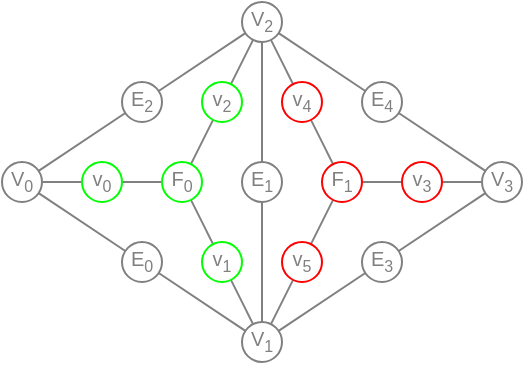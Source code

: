 <mxfile scale="2" border="0">
    <diagram id="HJPN8NNFklnFT6mf5z9x" name="Page-1">
        <mxGraphModel dx="-17" dy="233" grid="1" gridSize="10" guides="1" tooltips="1" connect="1" arrows="1" fold="1" page="0" pageScale="1" pageWidth="850" pageHeight="1100" background="none" math="0" shadow="0">
            <root>
                <mxCell id="0"/>
                <mxCell id="1" value="SharedGeometry" style="" parent="0" visible="0"/>
                <mxCell id="8" value="" style="triangle;whiteSpace=wrap;html=1;strokeColor=none;fillColor=#00FF00;fontColor=#808080;fillStyle=auto;rotation=-180;fontSize=10;" parent="1" vertex="1">
                    <mxGeometry x="320" y="300" width="80" height="120" as="geometry"/>
                </mxCell>
                <mxCell id="3" value="" style="triangle;whiteSpace=wrap;html=1;strokeColor=none;fillColor=#FF0000;fontColor=#808080;fillStyle=auto;fontSize=10;" parent="1" vertex="1">
                    <mxGeometry x="400" y="300" width="80" height="120" as="geometry"/>
                </mxCell>
                <mxCell id="2" value="" style="endArrow=none;html=1;startArrow=oval;startFill=1;endFill=0;rounded=0;strokeColor=#808080;targetPerimeterSpacing=0;sourcePerimeterSpacing=0;startSize=5;endSize=5;fontSize=10;fontColor=#808080;" parent="1" edge="1">
                    <mxGeometry width="50" height="50" relative="1" as="geometry">
                        <mxPoint x="320" y="360" as="sourcePoint"/>
                        <mxPoint x="400" y="300" as="targetPoint"/>
                    </mxGeometry>
                </mxCell>
                <mxCell id="4" value="" style="endArrow=none;html=1;startArrow=oval;startFill=1;endFill=0;rounded=0;strokeColor=#808080;targetPerimeterSpacing=0;sourcePerimeterSpacing=0;startSize=5;endSize=5;fontSize=10;fontColor=#808080;" parent="1" edge="1">
                    <mxGeometry width="50" height="50" relative="1" as="geometry">
                        <mxPoint x="400" y="300" as="sourcePoint"/>
                        <mxPoint x="480" y="360" as="targetPoint"/>
                    </mxGeometry>
                </mxCell>
                <mxCell id="5" value="" style="endArrow=none;html=1;startArrow=oval;startFill=1;endFill=0;rounded=0;strokeColor=#808080;targetPerimeterSpacing=0;sourcePerimeterSpacing=0;startSize=5;endSize=5;fontSize=10;fontColor=#808080;" parent="1" edge="1">
                    <mxGeometry width="50" height="50" relative="1" as="geometry">
                        <mxPoint x="480" y="360" as="sourcePoint"/>
                        <mxPoint x="400" y="420" as="targetPoint"/>
                    </mxGeometry>
                </mxCell>
                <mxCell id="6" value="" style="endArrow=none;html=1;startArrow=oval;startFill=1;endFill=0;rounded=0;strokeColor=#808080;targetPerimeterSpacing=0;sourcePerimeterSpacing=0;startSize=5;endSize=5;fontSize=10;fontColor=#808080;" parent="1" edge="1">
                    <mxGeometry width="50" height="50" relative="1" as="geometry">
                        <mxPoint x="400" y="420" as="sourcePoint"/>
                        <mxPoint x="320" y="360" as="targetPoint"/>
                    </mxGeometry>
                </mxCell>
                <mxCell id="7" value="" style="endArrow=none;html=1;startArrow=none;startFill=0;endFill=0;rounded=0;strokeColor=#808080;fontSize=10;fontColor=#808080;" parent="1" edge="1">
                    <mxGeometry width="50" height="50" relative="1" as="geometry">
                        <mxPoint x="400" y="420" as="sourcePoint"/>
                        <mxPoint x="400" y="300" as="targetPoint"/>
                    </mxGeometry>
                </mxCell>
                <mxCell id="10" value="V&lt;sub style=&quot;&quot;&gt;&lt;font style=&quot;font-size: 8px;&quot;&gt;1&lt;/font&gt;&lt;/sub&gt;" style="edgeLabel;html=1;align=center;verticalAlign=top;resizable=0;points=[];labelBackgroundColor=none;fontColor=#808080;fontSize=10;" parent="1" vertex="1" connectable="0">
                    <mxGeometry x="400.004" y="420.002" as="geometry"/>
                </mxCell>
                <mxCell id="11" value="V&lt;sub style=&quot;&quot;&gt;&lt;font style=&quot;font-size: 8px;&quot;&gt;0&lt;/font&gt;&lt;/sub&gt;" style="edgeLabel;html=1;align=right;verticalAlign=middle;resizable=0;points=[];labelBackgroundColor=none;fontColor=#808080;labelPosition=left;verticalLabelPosition=middle;fontSize=10;" parent="1" vertex="1" connectable="0">
                    <mxGeometry x="310.004" y="360.002" as="geometry"/>
                </mxCell>
                <mxCell id="12" value="V&lt;sub style=&quot;&quot;&gt;&lt;font style=&quot;font-size: 8px;&quot;&gt;2&lt;/font&gt;&lt;/sub&gt;" style="edgeLabel;html=1;align=center;verticalAlign=bottom;resizable=0;points=[];labelBackgroundColor=none;fontColor=#808080;fontSize=10;" parent="1" vertex="1" connectable="0">
                    <mxGeometry x="400.004" y="300.002" as="geometry"/>
                </mxCell>
                <mxCell id="13" value="V&lt;sub style=&quot;&quot;&gt;&lt;font style=&quot;font-size: 8px;&quot;&gt;3&lt;/font&gt;&lt;/sub&gt;" style="edgeLabel;html=1;align=left;verticalAlign=middle;resizable=0;points=[];labelBackgroundColor=none;fontColor=#808080;fontSize=10;" parent="1" vertex="1" connectable="0">
                    <mxGeometry x="490.004" y="360.002" as="geometry"/>
                </mxCell>
                <mxCell id="14" value="F&lt;sub style=&quot;&quot;&gt;&lt;font style=&quot;font-size: 8px;&quot;&gt;0&lt;/font&gt;&lt;/sub&gt;" style="edgeLabel;html=1;align=center;verticalAlign=middle;resizable=0;points=[];labelBackgroundColor=none;fontColor=#808080;fontSize=10;" parent="1" vertex="1" connectable="0">
                    <mxGeometry x="370.004" y="360.002" as="geometry">
                        <mxPoint y="1" as="offset"/>
                    </mxGeometry>
                </mxCell>
                <mxCell id="15" value="F&lt;sub style=&quot;&quot;&gt;&lt;font style=&quot;font-size: 8px;&quot;&gt;1&lt;/font&gt;&lt;/sub&gt;" style="edgeLabel;html=1;align=center;verticalAlign=middle;resizable=0;points=[];labelBackgroundColor=none;fontColor=#808080;fontSize=10;" parent="1" vertex="1" connectable="0">
                    <mxGeometry x="430.004" y="360.002" as="geometry">
                        <mxPoint y="1" as="offset"/>
                    </mxGeometry>
                </mxCell>
                <mxCell id="16" value="&lt;font style=&quot;font-size: 10px;&quot;&gt;E&lt;/font&gt;&lt;sub style=&quot;&quot;&gt;&lt;font style=&quot;font-size: 8px;&quot;&gt;1&lt;/font&gt;&lt;/sub&gt;" style="edgeLabel;html=1;align=left;verticalAlign=middle;resizable=0;points=[];labelBackgroundColor=none;fontColor=#808080;fontSize=10;" parent="1" vertex="1" connectable="0">
                    <mxGeometry x="400.004" y="360.002" as="geometry">
                        <mxPoint y="1" as="offset"/>
                    </mxGeometry>
                </mxCell>
                <mxCell id="17" value="&lt;font style=&quot;font-size: 10px;&quot;&gt;E&lt;/font&gt;&lt;sub style=&quot;&quot;&gt;&lt;font style=&quot;font-size: 8px;&quot;&gt;0&lt;/font&gt;&lt;/sub&gt;" style="edgeLabel;html=1;align=right;verticalAlign=top;resizable=0;points=[];labelBackgroundColor=none;fontColor=#808080;fontSize=10;" parent="1" vertex="1" connectable="0">
                    <mxGeometry x="360.004" y="390.002" as="geometry">
                        <mxPoint x="1" y="-8" as="offset"/>
                    </mxGeometry>
                </mxCell>
                <mxCell id="18" value="&lt;font style=&quot;font-size: 10px;&quot;&gt;E&lt;/font&gt;&lt;sub style=&quot;&quot;&gt;&lt;font style=&quot;font-size: 8px;&quot;&gt;2&lt;/font&gt;&lt;/sub&gt;" style="edgeLabel;html=1;align=center;verticalAlign=middle;resizable=0;points=[];labelBackgroundColor=none;fontColor=#808080;fontSize=10;labelPosition=center;verticalLabelPosition=middle;spacing=0;" parent="1" vertex="1" connectable="0">
                    <mxGeometry x="350.004" y="330.002" as="geometry">
                        <mxPoint x="2" y="-6" as="offset"/>
                    </mxGeometry>
                </mxCell>
                <mxCell id="19" value="&lt;font style=&quot;font-size: 10px;&quot;&gt;E&lt;/font&gt;&lt;sub style=&quot;&quot;&gt;&lt;font style=&quot;font-size: 8px;&quot;&gt;3&lt;/font&gt;&lt;/sub&gt;" style="edgeLabel;html=1;align=left;verticalAlign=top;resizable=0;points=[];labelBackgroundColor=none;fontColor=#808080;fontSize=10;" parent="1" vertex="1" connectable="0">
                    <mxGeometry x="440.004" y="390.002" as="geometry">
                        <mxPoint x="1" y="-8" as="offset"/>
                    </mxGeometry>
                </mxCell>
                <mxCell id="20" value="&lt;font style=&quot;font-size: 10px;&quot;&gt;E&lt;/font&gt;&lt;sub style=&quot;&quot;&gt;&lt;font style=&quot;font-size: 8px;&quot;&gt;4&lt;/font&gt;&lt;/sub&gt;" style="edgeLabel;html=1;align=center;verticalAlign=middle;resizable=0;points=[];labelBackgroundColor=none;fontColor=#808080;fontSize=10;labelPosition=left;verticalLabelPosition=middle;spacing=0;" parent="1" vertex="1" connectable="0">
                    <mxGeometry x="442.004" y="330.002" as="geometry">
                        <mxPoint x="2" y="-6" as="offset"/>
                    </mxGeometry>
                </mxCell>
                <mxCell id="210" value="SharedGraph" style="" parent="0"/>
                <mxCell id="475" style="edgeStyle=none;shape=connector;rounded=1;html=1;labelBackgroundColor=default;strokeColor=#808080;fontFamily=Helvetica;fontSize=11;fontColor=default;startArrow=none;startFill=0;endArrow=none;endFill=0;" parent="210" source="217" target="501" edge="1">
                    <mxGeometry relative="1" as="geometry">
                        <mxPoint x="610.0" y="400" as="targetPoint"/>
                    </mxGeometry>
                </mxCell>
                <mxCell id="476" style="edgeStyle=none;shape=connector;rounded=1;html=1;labelBackgroundColor=default;strokeColor=#808080;fontFamily=Helvetica;fontSize=11;fontColor=default;startArrow=none;startFill=0;endArrow=none;endFill=0;" parent="210" source="217" target="484" edge="1">
                    <mxGeometry relative="1" as="geometry">
                        <mxPoint x="672.929" y="367.071" as="targetPoint"/>
                    </mxGeometry>
                </mxCell>
                <mxCell id="477" style="edgeStyle=none;shape=connector;rounded=1;html=1;labelBackgroundColor=default;strokeColor=#808080;fontFamily=Helvetica;fontSize=11;fontColor=default;startArrow=none;startFill=0;endArrow=none;endFill=0;" parent="210" source="217" target="498" edge="1">
                    <mxGeometry relative="1" as="geometry">
                        <mxPoint x="672.929" y="432.929" as="targetPoint"/>
                    </mxGeometry>
                </mxCell>
                <mxCell id="217" value="F&lt;sub style=&quot;&quot;&gt;&lt;font style=&quot;font-size: 8px;&quot;&gt;0&lt;/font&gt;&lt;/sub&gt;" style="ellipse;whiteSpace=wrap;html=1;aspect=fixed;fontSize=10;fillColor=none;strokeColor=#00FF00;fontColor=#808080;" parent="210" vertex="1">
                    <mxGeometry x="670" y="390" width="20" height="20" as="geometry"/>
                </mxCell>
                <mxCell id="264" style="edgeStyle=none;shape=connector;rounded=0;html=1;labelBackgroundColor=default;strokeColor=#808080;fontFamily=Helvetica;fontSize=8;fontColor=#808080;endArrow=none;endFill=0;" parent="210" source="250" target="226" edge="1">
                    <mxGeometry relative="1" as="geometry">
                        <mxPoint x="632.929" y="367.071" as="sourcePoint"/>
                        <mxPoint x="607.071" y="392.929" as="targetPoint"/>
                    </mxGeometry>
                </mxCell>
                <mxCell id="269" style="edgeStyle=none;shape=connector;rounded=0;html=1;labelBackgroundColor=default;strokeColor=#808080;fontFamily=Helvetica;fontSize=8;fontColor=#808080;endArrow=none;endFill=0;" parent="210" source="250" target="228" edge="1">
                    <mxGeometry relative="1" as="geometry">
                        <mxPoint x="650" y="360" as="sourcePoint"/>
                        <mxPoint x="670.0" y="360" as="targetPoint"/>
                    </mxGeometry>
                </mxCell>
                <mxCell id="274" style="edgeStyle=none;shape=connector;rounded=0;html=1;labelBackgroundColor=default;strokeColor=#808080;fontFamily=Helvetica;fontSize=8;fontColor=#808080;endArrow=none;endFill=0;" parent="210" source="227" target="498" edge="1">
                    <mxGeometry relative="1" as="geometry">
                        <mxPoint x="687.071" y="447.071" as="targetPoint"/>
                    </mxGeometry>
                </mxCell>
                <mxCell id="281" style="edgeStyle=none;shape=connector;rounded=0;html=1;labelBackgroundColor=default;strokeColor=#808080;fontFamily=Helvetica;fontSize=8;fontColor=#808080;endArrow=none;endFill=0;" parent="210" source="227" target="280" edge="1">
                    <mxGeometry relative="1" as="geometry"/>
                </mxCell>
                <mxCell id="227" value="V&lt;sub style=&quot;&quot;&gt;&lt;font style=&quot;font-size: 8px;&quot;&gt;1&lt;/font&gt;&lt;/sub&gt;" style="ellipse;whiteSpace=wrap;html=1;aspect=fixed;fontSize=10;fillColor=none;strokeColor=#808080;fontColor=#808080;" parent="210" vertex="1">
                    <mxGeometry x="710" y="470" width="20" height="20" as="geometry"/>
                </mxCell>
                <mxCell id="293" style="edgeStyle=none;shape=connector;rounded=0;html=1;labelBackgroundColor=default;strokeColor=#808080;fontFamily=Helvetica;fontSize=8;fontColor=#808080;endArrow=none;endFill=0;" parent="210" source="228" target="484" edge="1">
                    <mxGeometry relative="1" as="geometry">
                        <mxPoint x="687.071" y="352.929" as="targetPoint"/>
                    </mxGeometry>
                </mxCell>
                <mxCell id="294" style="edgeStyle=none;shape=connector;rounded=0;html=1;labelBackgroundColor=default;strokeColor=#808080;fontFamily=Helvetica;fontSize=8;fontColor=#808080;endArrow=none;endFill=0;" parent="210" source="228" target="486" edge="1">
                    <mxGeometry relative="1" as="geometry">
                        <mxPoint x="752.929" y="352.929" as="targetPoint"/>
                    </mxGeometry>
                </mxCell>
                <mxCell id="228" value="V&lt;sub style=&quot;&quot;&gt;&lt;font style=&quot;font-size: 8px;&quot;&gt;2&lt;/font&gt;&lt;/sub&gt;" style="ellipse;whiteSpace=wrap;html=1;aspect=fixed;fontSize=10;fillColor=none;strokeColor=#808080;fontColor=#808080;" parent="210" vertex="1">
                    <mxGeometry x="710" y="310" width="20" height="20" as="geometry"/>
                </mxCell>
                <mxCell id="478" style="edgeStyle=none;shape=connector;rounded=1;html=1;labelBackgroundColor=default;strokeColor=#808080;fontFamily=Helvetica;fontSize=11;fontColor=default;startArrow=none;startFill=0;endArrow=none;endFill=0;" parent="210" source="231" target="486" edge="1">
                    <mxGeometry relative="1" as="geometry">
                        <mxPoint x="767.071" y="367.071" as="targetPoint"/>
                    </mxGeometry>
                </mxCell>
                <mxCell id="479" style="edgeStyle=none;shape=connector;rounded=1;html=1;labelBackgroundColor=default;strokeColor=#808080;fontFamily=Helvetica;fontSize=11;fontColor=default;startArrow=none;startFill=0;endArrow=none;endFill=0;" parent="210" source="231" target="277" edge="1">
                    <mxGeometry relative="1" as="geometry"/>
                </mxCell>
                <mxCell id="480" style="edgeStyle=none;shape=connector;rounded=1;html=1;labelBackgroundColor=default;strokeColor=#808080;fontFamily=Helvetica;fontSize=11;fontColor=default;startArrow=none;startFill=0;endArrow=none;endFill=0;" parent="210" source="231" target="280" edge="1">
                    <mxGeometry relative="1" as="geometry"/>
                </mxCell>
                <mxCell id="231" value="F&lt;sub style=&quot;&quot;&gt;&lt;font style=&quot;font-size: 8px;&quot;&gt;1&lt;/font&gt;&lt;/sub&gt;" style="ellipse;whiteSpace=wrap;html=1;aspect=fixed;fontSize=10;fillColor=none;strokeColor=#FF0000;fontColor=#808080;" parent="210" vertex="1">
                    <mxGeometry x="750" y="390" width="20" height="20" as="geometry"/>
                </mxCell>
                <mxCell id="239" value="V&lt;sub style=&quot;&quot;&gt;&lt;font style=&quot;font-size: 8px;&quot;&gt;3&lt;/font&gt;&lt;/sub&gt;" style="ellipse;whiteSpace=wrap;html=1;aspect=fixed;fontSize=10;fillColor=none;strokeColor=#808080;fontColor=#808080;" parent="210" vertex="1">
                    <mxGeometry x="830" y="390" width="20" height="20" as="geometry"/>
                </mxCell>
                <mxCell id="265" style="edgeStyle=none;shape=connector;rounded=0;html=1;labelBackgroundColor=default;strokeColor=#808080;fontFamily=Helvetica;fontSize=8;fontColor=#808080;endArrow=none;endFill=0;" parent="210" source="499" target="226" edge="1">
                    <mxGeometry relative="1" as="geometry">
                        <mxPoint x="632.929" y="432.929" as="sourcePoint"/>
                        <mxPoint x="607.071" y="407.071" as="targetPoint"/>
                    </mxGeometry>
                </mxCell>
                <mxCell id="266" style="edgeStyle=none;shape=connector;rounded=0;html=1;labelBackgroundColor=default;strokeColor=#808080;fontFamily=Helvetica;fontSize=8;fontColor=#808080;endArrow=none;endFill=0;" parent="210" source="499" target="227" edge="1">
                    <mxGeometry relative="1" as="geometry">
                        <mxPoint x="650" y="440" as="sourcePoint"/>
                        <mxPoint x="670" y="440" as="targetPoint"/>
                    </mxGeometry>
                </mxCell>
                <mxCell id="267" style="edgeStyle=none;shape=connector;rounded=0;html=1;labelBackgroundColor=default;strokeColor=#808080;fontFamily=Helvetica;fontSize=8;fontColor=#808080;endArrow=none;endFill=0;" parent="210" source="482" target="227" edge="1">
                    <mxGeometry relative="1" as="geometry">
                        <mxPoint x="680" y="410" as="sourcePoint"/>
                        <mxPoint x="687.071" y="432.929" as="targetPoint"/>
                    </mxGeometry>
                </mxCell>
                <mxCell id="481" style="edgeStyle=none;shape=connector;rounded=1;html=1;labelBackgroundColor=default;strokeColor=#808080;fontFamily=Helvetica;fontSize=11;fontColor=default;startArrow=none;startFill=0;endArrow=none;endFill=0;" parent="210" source="228" target="482" edge="1">
                    <mxGeometry relative="1" as="geometry">
                        <mxPoint x="690" y="400" as="sourcePoint"/>
                    </mxGeometry>
                </mxCell>
                <mxCell id="284" style="edgeStyle=none;shape=connector;rounded=0;html=1;labelBackgroundColor=default;strokeColor=#808080;fontFamily=Helvetica;fontSize=8;fontColor=#808080;endArrow=none;endFill=0;" parent="210" source="496" target="239" edge="1">
                    <mxGeometry relative="1" as="geometry">
                        <mxPoint x="807.071" y="432.929" as="sourcePoint"/>
                    </mxGeometry>
                </mxCell>
                <mxCell id="285" style="edgeStyle=none;shape=connector;rounded=0;html=1;labelBackgroundColor=default;strokeColor=#808080;fontFamily=Helvetica;fontSize=8;fontColor=#808080;endArrow=none;endFill=0;" parent="210" source="496" target="227" edge="1">
                    <mxGeometry relative="1" as="geometry">
                        <mxPoint x="790.0" y="440" as="sourcePoint"/>
                    </mxGeometry>
                </mxCell>
                <mxCell id="286" style="edgeStyle=none;shape=connector;rounded=0;html=1;labelBackgroundColor=default;strokeColor=#808080;fontFamily=Helvetica;fontSize=8;fontColor=#808080;endArrow=none;endFill=0;" parent="210" source="490" target="239" edge="1">
                    <mxGeometry relative="1" as="geometry">
                        <mxPoint x="807.071" y="367.071" as="sourcePoint"/>
                    </mxGeometry>
                </mxCell>
                <mxCell id="287" style="edgeStyle=none;shape=connector;rounded=0;html=1;labelBackgroundColor=default;strokeColor=#808080;fontFamily=Helvetica;fontSize=8;fontColor=#808080;endArrow=none;endFill=0;" parent="210" source="490" target="228" edge="1">
                    <mxGeometry relative="1" as="geometry">
                        <mxPoint x="790.0" y="360" as="sourcePoint"/>
                        <mxPoint x="760" y="320" as="targetPoint"/>
                        <Array as="points"/>
                    </mxGeometry>
                </mxCell>
                <mxCell id="263" style="edgeStyle=none;shape=connector;rounded=0;html=1;labelBackgroundColor=default;strokeColor=#808080;fontFamily=Helvetica;fontSize=8;fontColor=#808080;endArrow=none;endFill=0;" parent="210" source="501" target="226" edge="1">
                    <mxGeometry relative="1" as="geometry">
                        <mxPoint x="590" y="420" as="sourcePoint"/>
                        <Array as="points"/>
                    </mxGeometry>
                </mxCell>
                <mxCell id="278" style="edgeStyle=none;shape=connector;rounded=0;html=1;labelBackgroundColor=default;strokeColor=#808080;fontFamily=Helvetica;fontSize=8;fontColor=#808080;endArrow=none;endFill=0;" parent="210" source="277" target="239" edge="1">
                    <mxGeometry relative="1" as="geometry"/>
                </mxCell>
                <mxCell id="277" value="v&lt;sub style=&quot;&quot;&gt;&lt;font style=&quot;font-size: 8px;&quot;&gt;3&lt;/font&gt;&lt;/sub&gt;" style="ellipse;whiteSpace=wrap;html=1;aspect=fixed;fontSize=10;fillColor=none;strokeColor=#FF0000;fontColor=#808080;" parent="210" vertex="1">
                    <mxGeometry x="790" y="390" width="20" height="20" as="geometry"/>
                </mxCell>
                <mxCell id="280" value="v&lt;sub style=&quot;&quot;&gt;&lt;font style=&quot;font-size: 8px;&quot;&gt;5&lt;/font&gt;&lt;/sub&gt;" style="ellipse;whiteSpace=wrap;html=1;aspect=fixed;fontSize=10;fillColor=none;strokeColor=#FF0000;fontColor=#808080;" parent="210" vertex="1">
                    <mxGeometry x="730" y="430" width="20" height="20" as="geometry"/>
                </mxCell>
                <mxCell id="226" value="V&lt;sub style=&quot;&quot;&gt;&lt;font style=&quot;font-size: 8px;&quot;&gt;0&lt;/font&gt;&lt;/sub&gt;" style="ellipse;whiteSpace=wrap;html=1;aspect=fixed;fontSize=10;fillColor=none;strokeColor=#808080;fontColor=#808080;" parent="210" vertex="1">
                    <mxGeometry x="590" y="390" width="20" height="20" as="geometry"/>
                </mxCell>
                <mxCell id="250" value="E&lt;sub style=&quot;&quot;&gt;&lt;font style=&quot;font-size: 8px;&quot;&gt;2&lt;/font&gt;&lt;/sub&gt;" style="ellipse;whiteSpace=wrap;html=1;aspect=fixed;fontSize=10;fillColor=none;strokeColor=#808080;fontColor=#808080;" parent="210" vertex="1">
                    <mxGeometry x="650" y="350" width="20" height="20" as="geometry"/>
                </mxCell>
                <mxCell id="482" value="E&lt;sub style=&quot;&quot;&gt;&lt;font style=&quot;font-size: 8px;&quot;&gt;1&lt;/font&gt;&lt;/sub&gt;" style="ellipse;whiteSpace=wrap;html=1;aspect=fixed;fontSize=10;fillColor=none;strokeColor=#808080;fontColor=#808080;" parent="210" vertex="1">
                    <mxGeometry x="710" y="390" width="20" height="20" as="geometry"/>
                </mxCell>
                <mxCell id="484" value="v&lt;sub style=&quot;&quot;&gt;&lt;font style=&quot;font-size: 8px;&quot;&gt;2&lt;/font&gt;&lt;/sub&gt;" style="ellipse;whiteSpace=wrap;html=1;aspect=fixed;fontSize=10;fillColor=none;strokeColor=#00FF00;fontColor=#808080;" parent="210" vertex="1">
                    <mxGeometry x="690" y="350" width="20" height="20" as="geometry"/>
                </mxCell>
                <mxCell id="486" value="v&lt;sub style=&quot;&quot;&gt;&lt;font style=&quot;font-size: 8px;&quot;&gt;4&lt;/font&gt;&lt;/sub&gt;" style="ellipse;whiteSpace=wrap;html=1;aspect=fixed;fontSize=10;fillColor=none;strokeColor=#FF0000;fontColor=#808080;" parent="210" vertex="1">
                    <mxGeometry x="730" y="350" width="20" height="20" as="geometry"/>
                </mxCell>
                <mxCell id="490" value="E&lt;sub style=&quot;&quot;&gt;&lt;font style=&quot;font-size: 8px;&quot;&gt;4&lt;/font&gt;&lt;/sub&gt;" style="ellipse;whiteSpace=wrap;html=1;aspect=fixed;fontSize=10;fillColor=none;strokeColor=#808080;fontColor=#808080;" parent="210" vertex="1">
                    <mxGeometry x="770" y="350" width="20" height="20" as="geometry"/>
                </mxCell>
                <mxCell id="496" value="E&lt;sub style=&quot;&quot;&gt;&lt;font style=&quot;font-size: 8px;&quot;&gt;3&lt;/font&gt;&lt;/sub&gt;" style="ellipse;whiteSpace=wrap;html=1;aspect=fixed;fontSize=10;fillColor=none;strokeColor=#808080;fontColor=#808080;" parent="210" vertex="1">
                    <mxGeometry x="770" y="430" width="20" height="20" as="geometry"/>
                </mxCell>
                <mxCell id="498" value="v&lt;sub style=&quot;&quot;&gt;&lt;font style=&quot;font-size: 8px;&quot;&gt;1&lt;/font&gt;&lt;/sub&gt;" style="ellipse;whiteSpace=wrap;html=1;aspect=fixed;fontSize=10;fillColor=none;strokeColor=#00FF00;fontColor=#808080;direction=south;" parent="210" vertex="1">
                    <mxGeometry x="690" y="430" width="20" height="20" as="geometry"/>
                </mxCell>
                <mxCell id="499" value="E&lt;sub style=&quot;&quot;&gt;&lt;font style=&quot;font-size: 8px;&quot;&gt;0&lt;/font&gt;&lt;/sub&gt;" style="ellipse;whiteSpace=wrap;html=1;aspect=fixed;fontSize=10;fillColor=none;strokeColor=#808080;fontColor=#808080;" parent="210" vertex="1">
                    <mxGeometry x="650" y="430" width="20" height="20" as="geometry"/>
                </mxCell>
                <mxCell id="501" value="v&lt;sub style=&quot;&quot;&gt;&lt;font style=&quot;font-size: 8px;&quot;&gt;0&lt;/font&gt;&lt;/sub&gt;" style="ellipse;whiteSpace=wrap;html=1;aspect=fixed;fontSize=10;fillColor=none;strokeColor=#00FF00;fontColor=#808080;" parent="210" vertex="1">
                    <mxGeometry x="630" y="390" width="20" height="20" as="geometry"/>
                </mxCell>
                <mxCell id="298" value="VertexGeometry" style="" parent="0" visible="0"/>
                <mxCell id="301" value="" style="endArrow=none;html=1;startArrow=oval;startFill=1;endFill=0;rounded=0;strokeColor=#808080;targetPerimeterSpacing=0;sourcePerimeterSpacing=0;startSize=5;endSize=5;fontSize=10;fontColor=#808080;" parent="298" edge="1">
                    <mxGeometry width="50" height="50" relative="1" as="geometry">
                        <mxPoint x="320" y="380" as="sourcePoint"/>
                        <mxPoint x="322" y="379" as="targetPoint"/>
                    </mxGeometry>
                </mxCell>
                <mxCell id="302" value="" style="endArrow=none;html=1;startArrow=oval;startFill=1;endFill=0;rounded=0;strokeColor=#808080;targetPerimeterSpacing=0;sourcePerimeterSpacing=0;startSize=5;endSize=5;fontSize=10;fontColor=#808080;" parent="298" edge="1">
                    <mxGeometry width="50" height="50" relative="1" as="geometry">
                        <mxPoint x="400" y="320" as="sourcePoint"/>
                        <mxPoint x="402" y="320" as="targetPoint"/>
                    </mxGeometry>
                </mxCell>
                <mxCell id="303" value="" style="endArrow=none;html=1;startArrow=oval;startFill=1;endFill=0;rounded=0;strokeColor=#808080;targetPerimeterSpacing=0;sourcePerimeterSpacing=0;startSize=5;endSize=5;fontSize=10;fontColor=#808080;" parent="298" edge="1">
                    <mxGeometry width="50" height="50" relative="1" as="geometry">
                        <mxPoint x="480" y="380" as="sourcePoint"/>
                        <mxPoint x="478" y="382" as="targetPoint"/>
                    </mxGeometry>
                </mxCell>
                <mxCell id="304" value="" style="endArrow=none;html=1;startArrow=oval;startFill=1;endFill=0;rounded=0;strokeColor=#808080;targetPerimeterSpacing=0;sourcePerimeterSpacing=0;startSize=5;endSize=5;fontSize=10;fontColor=#808080;" parent="298" edge="1">
                    <mxGeometry width="50" height="50" relative="1" as="geometry">
                        <mxPoint x="400" y="440" as="sourcePoint"/>
                        <mxPoint x="398" y="439" as="targetPoint"/>
                    </mxGeometry>
                </mxCell>
                <mxCell id="306" value="V&lt;sub style=&quot;&quot;&gt;&lt;font style=&quot;font-size: 8px;&quot;&gt;1&lt;/font&gt;&lt;/sub&gt;" style="edgeLabel;html=1;align=center;verticalAlign=top;resizable=0;points=[];labelBackgroundColor=none;fontColor=#808080;fontSize=10;" parent="298" vertex="1" connectable="0">
                    <mxGeometry x="400.004" y="440.002" as="geometry"/>
                </mxCell>
                <mxCell id="307" value="V&lt;sub style=&quot;&quot;&gt;&lt;font style=&quot;font-size: 8px;&quot;&gt;0&lt;/font&gt;&lt;/sub&gt;" style="edgeLabel;html=1;align=right;verticalAlign=middle;resizable=0;points=[];labelBackgroundColor=none;fontColor=#808080;labelPosition=left;verticalLabelPosition=middle;fontSize=10;" parent="298" vertex="1" connectable="0">
                    <mxGeometry x="310.004" y="380.002" as="geometry"/>
                </mxCell>
                <mxCell id="308" value="V&lt;sub style=&quot;&quot;&gt;&lt;font style=&quot;font-size: 8px;&quot;&gt;2&lt;/font&gt;&lt;/sub&gt;" style="edgeLabel;html=1;align=center;verticalAlign=bottom;resizable=0;points=[];labelBackgroundColor=none;fontColor=#808080;fontSize=10;" parent="298" vertex="1" connectable="0">
                    <mxGeometry x="400.004" y="320.002" as="geometry"/>
                </mxCell>
                <mxCell id="309" value="V&lt;sub style=&quot;&quot;&gt;&lt;font style=&quot;font-size: 8px;&quot;&gt;3&lt;/font&gt;&lt;/sub&gt;" style="edgeLabel;html=1;align=left;verticalAlign=middle;resizable=0;points=[];labelBackgroundColor=none;fontColor=#808080;fontSize=10;" parent="298" vertex="1" connectable="0">
                    <mxGeometry x="490.004" y="380.002" as="geometry"/>
                </mxCell>
                <mxCell id="317" value="VertexGraph" style="" parent="0" visible="0"/>
                <mxCell id="318" value="V&lt;sub style=&quot;&quot;&gt;&lt;font style=&quot;font-size: 8px;&quot;&gt;0&lt;/font&gt;&lt;/sub&gt;" style="ellipse;whiteSpace=wrap;html=1;aspect=fixed;fontSize=10;fillColor=none;strokeColor=#808080;fontColor=#808080;" parent="317" vertex="1">
                    <mxGeometry x="590" y="370" width="20" height="20" as="geometry"/>
                </mxCell>
                <mxCell id="322" value="V&lt;sub style=&quot;&quot;&gt;&lt;font style=&quot;font-size: 8px;&quot;&gt;1&lt;/font&gt;&lt;/sub&gt;" style="ellipse;whiteSpace=wrap;html=1;aspect=fixed;fontSize=10;fillColor=none;strokeColor=#808080;fontColor=#808080;" parent="317" vertex="1">
                    <mxGeometry x="630" y="410" width="20" height="20" as="geometry"/>
                </mxCell>
                <mxCell id="325" value="V&lt;sub style=&quot;&quot;&gt;&lt;font style=&quot;font-size: 8px;&quot;&gt;2&lt;/font&gt;&lt;/sub&gt;" style="ellipse;whiteSpace=wrap;html=1;aspect=fixed;fontSize=10;fillColor=none;strokeColor=#808080;fontColor=#808080;" parent="317" vertex="1">
                    <mxGeometry x="630" y="330" width="20" height="20" as="geometry"/>
                </mxCell>
                <mxCell id="328" value="V&lt;sub style=&quot;&quot;&gt;&lt;font style=&quot;font-size: 8px;&quot;&gt;3&lt;/font&gt;&lt;/sub&gt;" style="ellipse;whiteSpace=wrap;html=1;aspect=fixed;fontSize=10;fillColor=none;strokeColor=#808080;fontColor=#808080;" parent="317" vertex="1">
                    <mxGeometry x="670" y="370" width="20" height="20" as="geometry"/>
                </mxCell>
                <mxCell id="330" value="EdgeGeometry" parent="0" visible="0"/>
                <mxCell id="331" value="" style="endArrow=none;html=1;startArrow=oval;startFill=1;endFill=0;rounded=0;strokeColor=#808080;targetPerimeterSpacing=0;sourcePerimeterSpacing=0;startSize=5;endSize=5;fontSize=10;fontColor=#808080;" parent="330" edge="1">
                    <mxGeometry width="50" height="50" relative="1" as="geometry">
                        <mxPoint x="320" y="380" as="sourcePoint"/>
                        <mxPoint x="400" y="320" as="targetPoint"/>
                    </mxGeometry>
                </mxCell>
                <mxCell id="332" value="" style="endArrow=none;html=1;startArrow=oval;startFill=1;endFill=0;rounded=0;strokeColor=#808080;targetPerimeterSpacing=0;sourcePerimeterSpacing=0;startSize=5;endSize=5;fontSize=10;fontColor=#808080;" parent="330" edge="1">
                    <mxGeometry width="50" height="50" relative="1" as="geometry">
                        <mxPoint x="400" y="320" as="sourcePoint"/>
                        <mxPoint x="402" y="320" as="targetPoint"/>
                    </mxGeometry>
                </mxCell>
                <mxCell id="333" value="" style="endArrow=none;html=1;startArrow=oval;startFill=1;endFill=0;rounded=0;strokeColor=#808080;targetPerimeterSpacing=0;sourcePerimeterSpacing=0;startSize=5;endSize=5;fontSize=10;fontColor=#808080;" parent="330" edge="1">
                    <mxGeometry width="50" height="50" relative="1" as="geometry">
                        <mxPoint x="480" y="380" as="sourcePoint"/>
                        <mxPoint x="478" y="382" as="targetPoint"/>
                    </mxGeometry>
                </mxCell>
                <mxCell id="334" value="" style="endArrow=none;html=1;startArrow=oval;startFill=1;endFill=0;rounded=0;strokeColor=#808080;targetPerimeterSpacing=0;sourcePerimeterSpacing=0;startSize=5;endSize=5;fontSize=10;fontColor=#808080;" parent="330" edge="1">
                    <mxGeometry width="50" height="50" relative="1" as="geometry">
                        <mxPoint x="400" y="440" as="sourcePoint"/>
                        <mxPoint x="320" y="380" as="targetPoint"/>
                    </mxGeometry>
                </mxCell>
                <mxCell id="335" value="V&lt;sub style=&quot;&quot;&gt;&lt;font style=&quot;font-size: 8px;&quot;&gt;1&lt;/font&gt;&lt;/sub&gt;" style="edgeLabel;html=1;align=center;verticalAlign=top;resizable=0;points=[];labelBackgroundColor=none;fontColor=#808080;fontSize=10;" parent="330" vertex="1" connectable="0">
                    <mxGeometry x="400.004" y="440.002" as="geometry"/>
                </mxCell>
                <mxCell id="336" value="V&lt;sub style=&quot;&quot;&gt;&lt;font style=&quot;font-size: 8px;&quot;&gt;0&lt;/font&gt;&lt;/sub&gt;" style="edgeLabel;html=1;align=right;verticalAlign=middle;resizable=0;points=[];labelBackgroundColor=none;fontColor=#808080;labelPosition=left;verticalLabelPosition=middle;fontSize=10;" parent="330" vertex="1" connectable="0">
                    <mxGeometry x="310.004" y="380.002" as="geometry"/>
                </mxCell>
                <mxCell id="337" value="V&lt;sub style=&quot;&quot;&gt;&lt;font style=&quot;font-size: 8px;&quot;&gt;2&lt;/font&gt;&lt;/sub&gt;" style="edgeLabel;html=1;align=center;verticalAlign=bottom;resizable=0;points=[];labelBackgroundColor=none;fontColor=#808080;fontSize=10;" parent="330" vertex="1" connectable="0">
                    <mxGeometry x="400.004" y="320.002" as="geometry"/>
                </mxCell>
                <mxCell id="338" value="V&lt;sub style=&quot;&quot;&gt;&lt;font style=&quot;font-size: 8px;&quot;&gt;3&lt;/font&gt;&lt;/sub&gt;" style="edgeLabel;html=1;align=left;verticalAlign=middle;resizable=0;points=[];labelBackgroundColor=none;fontColor=#808080;fontSize=10;" parent="330" vertex="1" connectable="0">
                    <mxGeometry x="490.004" y="380.002" as="geometry"/>
                </mxCell>
                <mxCell id="372" value="E&lt;sub style=&quot;&quot;&gt;&lt;font style=&quot;font-size: 8px;&quot;&gt;0&lt;/font&gt;&lt;/sub&gt;" style="edgeLabel;html=1;align=center;verticalAlign=top;resizable=0;points=[];labelBackgroundColor=none;fontColor=#808080;fontSize=10;spacing=0;" parent="330" vertex="1" connectable="0">
                    <mxGeometry x="360.004" y="410.002" as="geometry"/>
                </mxCell>
                <mxCell id="373" value="E&lt;sub style=&quot;&quot;&gt;&lt;font style=&quot;font-size: 8px;&quot;&gt;1&lt;/font&gt;&lt;/sub&gt;" style="edgeLabel;html=1;align=center;verticalAlign=bottom;resizable=0;points=[];labelBackgroundColor=none;fontColor=#808080;fontSize=10;spacing=4;" parent="330" vertex="1" connectable="0">
                    <mxGeometry x="360.004" y="350.002" as="geometry"/>
                </mxCell>
                <mxCell id="339" value="EdgesGraph" parent="0" visible="0"/>
                <mxCell id="340" value="" style="edgeStyle=none;html=1;endArrow=none;endFill=0;strokeColor=#808080;" parent="339" source="341" edge="1">
                    <mxGeometry relative="1" as="geometry">
                        <mxPoint x="610" y="380" as="targetPoint"/>
                    </mxGeometry>
                </mxCell>
                <mxCell id="341" value="V&lt;sub style=&quot;&quot;&gt;&lt;font style=&quot;font-size: 8px;&quot;&gt;0&lt;/font&gt;&lt;/sub&gt;" style="ellipse;whiteSpace=wrap;html=1;aspect=fixed;fontSize=10;fillColor=none;strokeColor=#808080;fontColor=#808080;" parent="339" vertex="1">
                    <mxGeometry x="610" y="370" width="20" height="20" as="geometry"/>
                </mxCell>
                <mxCell id="364" style="edgeStyle=none;shape=connector;rounded=1;html=1;labelBackgroundColor=default;strokeColor=#808080;fontFamily=Helvetica;fontSize=11;fontColor=default;endArrow=none;endFill=0;" parent="339" source="341" target="352" edge="1">
                    <mxGeometry relative="1" as="geometry">
                        <mxPoint x="627.071" y="387.071" as="sourcePoint"/>
                        <mxPoint x="632.878" y="392.981" as="targetPoint"/>
                    </mxGeometry>
                </mxCell>
                <mxCell id="343" value="" style="edgeStyle=none;html=1;endArrow=none;endFill=0;strokeColor=#808080;" parent="339" source="344" edge="1">
                    <mxGeometry relative="1" as="geometry">
                        <mxPoint x="660" y="430" as="targetPoint"/>
                    </mxGeometry>
                </mxCell>
                <mxCell id="344" value="V&lt;sub style=&quot;&quot;&gt;&lt;font style=&quot;font-size: 8px;&quot;&gt;1&lt;/font&gt;&lt;/sub&gt;" style="ellipse;whiteSpace=wrap;html=1;aspect=fixed;fontSize=10;fillColor=none;strokeColor=#808080;fontColor=#808080;" parent="339" vertex="1">
                    <mxGeometry x="650" y="410" width="20" height="20" as="geometry"/>
                </mxCell>
                <mxCell id="346" value="" style="edgeStyle=none;html=1;endArrow=none;endFill=0;strokeColor=#808080;" parent="339" source="347" edge="1">
                    <mxGeometry relative="1" as="geometry">
                        <mxPoint x="660" y="330" as="targetPoint"/>
                    </mxGeometry>
                </mxCell>
                <mxCell id="347" value="V&lt;sub style=&quot;&quot;&gt;&lt;font style=&quot;font-size: 8px;&quot;&gt;2&lt;/font&gt;&lt;/sub&gt;" style="ellipse;whiteSpace=wrap;html=1;aspect=fixed;fontSize=10;fillColor=none;strokeColor=#808080;fontColor=#808080;" parent="339" vertex="1">
                    <mxGeometry x="650" y="330" width="20" height="20" as="geometry"/>
                </mxCell>
                <mxCell id="350" value="V&lt;sub style=&quot;&quot;&gt;&lt;font style=&quot;font-size: 8px;&quot;&gt;3&lt;/font&gt;&lt;/sub&gt;" style="ellipse;whiteSpace=wrap;html=1;aspect=fixed;fontSize=10;fillColor=none;strokeColor=#808080;fontColor=#808080;" parent="339" vertex="1">
                    <mxGeometry x="710" y="370" width="20" height="20" as="geometry"/>
                </mxCell>
                <mxCell id="352" value="E&lt;sub style=&quot;&quot;&gt;&lt;font style=&quot;font-size: 8px;&quot;&gt;0&lt;/font&gt;&lt;/sub&gt;" style="ellipse;whiteSpace=wrap;html=1;aspect=fixed;fontSize=10;fillColor=none;strokeColor=#808080;fontColor=#808080;" parent="339" vertex="1">
                    <mxGeometry x="630" y="390" width="20" height="20" as="geometry"/>
                </mxCell>
                <mxCell id="356" value="E&lt;sub style=&quot;&quot;&gt;&lt;font style=&quot;font-size: 8px;&quot;&gt;1&lt;/font&gt;&lt;/sub&gt;" style="ellipse;whiteSpace=wrap;html=1;aspect=fixed;fontSize=10;fillColor=none;strokeColor=#808080;fontColor=#808080;" parent="339" vertex="1">
                    <mxGeometry x="630" y="350" width="20" height="20" as="geometry"/>
                </mxCell>
                <mxCell id="365" style="edgeStyle=none;shape=connector;rounded=1;html=1;labelBackgroundColor=default;strokeColor=#808080;fontFamily=Helvetica;fontSize=11;fontColor=default;endArrow=none;endFill=0;" parent="339" source="356" target="341" edge="1">
                    <mxGeometry relative="1" as="geometry">
                        <mxPoint x="632.929" y="367.071" as="sourcePoint"/>
                        <mxPoint x="627.071" y="372.929" as="targetPoint"/>
                    </mxGeometry>
                </mxCell>
                <mxCell id="366" style="edgeStyle=none;shape=connector;rounded=1;html=1;labelBackgroundColor=default;strokeColor=#808080;fontFamily=Helvetica;fontSize=11;fontColor=default;endArrow=none;endFill=0;" parent="339" source="356" target="347" edge="1">
                    <mxGeometry relative="1" as="geometry">
                        <mxPoint x="647.071" y="352.929" as="sourcePoint"/>
                        <mxPoint x="652.929" y="347.071" as="targetPoint"/>
                    </mxGeometry>
                </mxCell>
                <mxCell id="367" style="edgeStyle=none;shape=connector;rounded=1;html=1;labelBackgroundColor=default;strokeColor=#808080;fontFamily=Helvetica;fontSize=11;fontColor=default;endArrow=none;endFill=0;" parent="339" source="352" target="344" edge="1">
                    <mxGeometry relative="1" as="geometry">
                        <mxPoint x="647.071" y="407.071" as="sourcePoint"/>
                        <mxPoint x="653" y="413" as="targetPoint"/>
                    </mxGeometry>
                </mxCell>
                <mxCell id="375" value="FaceGeometry" parent="0" visible="0"/>
                <mxCell id="376" value="" style="triangle;whiteSpace=wrap;html=1;strokeColor=none;fillColor=#00FF00;fontColor=#808080;fillStyle=auto;rotation=-180;fontSize=10;" parent="375" vertex="1">
                    <mxGeometry x="320" y="320" width="80" height="120" as="geometry"/>
                </mxCell>
                <mxCell id="378" value="" style="endArrow=none;html=1;startArrow=oval;startFill=1;endFill=0;rounded=0;strokeColor=#808080;targetPerimeterSpacing=0;sourcePerimeterSpacing=0;startSize=5;endSize=5;fontSize=10;fontColor=#808080;" parent="375" edge="1">
                    <mxGeometry width="50" height="50" relative="1" as="geometry">
                        <mxPoint x="320" y="380" as="sourcePoint"/>
                        <mxPoint x="400" y="320" as="targetPoint"/>
                    </mxGeometry>
                </mxCell>
                <mxCell id="379" value="" style="endArrow=none;html=1;startArrow=oval;startFill=1;endFill=0;rounded=0;strokeColor=#808080;targetPerimeterSpacing=0;sourcePerimeterSpacing=0;startSize=5;endSize=5;fontSize=10;fontColor=#808080;" parent="375" edge="1">
                    <mxGeometry width="50" height="50" relative="1" as="geometry">
                        <mxPoint x="400" y="320" as="sourcePoint"/>
                        <mxPoint x="480" y="380" as="targetPoint"/>
                    </mxGeometry>
                </mxCell>
                <mxCell id="380" value="" style="endArrow=none;html=1;startArrow=oval;startFill=1;endFill=0;rounded=0;strokeColor=#808080;targetPerimeterSpacing=0;sourcePerimeterSpacing=0;startSize=5;endSize=5;fontSize=10;fontColor=#808080;" parent="375" edge="1">
                    <mxGeometry width="50" height="50" relative="1" as="geometry">
                        <mxPoint x="480" y="380" as="sourcePoint"/>
                        <mxPoint x="400" y="440" as="targetPoint"/>
                    </mxGeometry>
                </mxCell>
                <mxCell id="381" value="" style="endArrow=none;html=1;startArrow=oval;startFill=1;endFill=0;rounded=0;strokeColor=#808080;targetPerimeterSpacing=0;sourcePerimeterSpacing=0;startSize=5;endSize=5;fontSize=10;fontColor=#808080;" parent="375" edge="1">
                    <mxGeometry width="50" height="50" relative="1" as="geometry">
                        <mxPoint x="400" y="440" as="sourcePoint"/>
                        <mxPoint x="320" y="380" as="targetPoint"/>
                    </mxGeometry>
                </mxCell>
                <mxCell id="382" value="" style="endArrow=none;html=1;startArrow=none;startFill=0;endFill=0;rounded=0;strokeColor=#808080;fontSize=10;fontColor=#808080;" parent="375" edge="1">
                    <mxGeometry width="50" height="50" relative="1" as="geometry">
                        <mxPoint x="400" y="440" as="sourcePoint"/>
                        <mxPoint x="400" y="320" as="targetPoint"/>
                    </mxGeometry>
                </mxCell>
                <mxCell id="383" value="V&lt;sub style=&quot;&quot;&gt;&lt;font style=&quot;font-size: 8px;&quot;&gt;1&lt;/font&gt;&lt;/sub&gt;" style="edgeLabel;html=1;align=center;verticalAlign=top;resizable=0;points=[];labelBackgroundColor=none;fontColor=#808080;fontSize=10;" parent="375" vertex="1" connectable="0">
                    <mxGeometry x="400.004" y="440.002" as="geometry"/>
                </mxCell>
                <mxCell id="384" value="V&lt;sub style=&quot;&quot;&gt;&lt;font style=&quot;font-size: 8px;&quot;&gt;0&lt;/font&gt;&lt;/sub&gt;" style="edgeLabel;html=1;align=right;verticalAlign=middle;resizable=0;points=[];labelBackgroundColor=none;fontColor=#808080;labelPosition=left;verticalLabelPosition=middle;fontSize=10;" parent="375" vertex="1" connectable="0">
                    <mxGeometry x="310.004" y="380.002" as="geometry"/>
                </mxCell>
                <mxCell id="385" value="V&lt;sub style=&quot;&quot;&gt;&lt;font style=&quot;font-size: 8px;&quot;&gt;2&lt;/font&gt;&lt;/sub&gt;" style="edgeLabel;html=1;align=center;verticalAlign=bottom;resizable=0;points=[];labelBackgroundColor=none;fontColor=#808080;fontSize=10;" parent="375" vertex="1" connectable="0">
                    <mxGeometry x="400.004" y="320.002" as="geometry"/>
                </mxCell>
                <mxCell id="386" value="V&lt;sub style=&quot;&quot;&gt;&lt;font style=&quot;font-size: 8px;&quot;&gt;3&lt;/font&gt;&lt;/sub&gt;" style="edgeLabel;html=1;align=left;verticalAlign=middle;resizable=0;points=[];labelBackgroundColor=none;fontColor=#808080;fontSize=10;" parent="375" vertex="1" connectable="0">
                    <mxGeometry x="490.004" y="380.002" as="geometry"/>
                </mxCell>
                <mxCell id="387" value="F&lt;sub style=&quot;&quot;&gt;&lt;font style=&quot;font-size: 8px;&quot;&gt;0&lt;/font&gt;&lt;/sub&gt;" style="edgeLabel;html=1;align=center;verticalAlign=middle;resizable=0;points=[];labelBackgroundColor=none;fontColor=#808080;fontSize=10;" parent="375" vertex="1" connectable="0">
                    <mxGeometry x="370.004" y="380.002" as="geometry">
                        <mxPoint y="1" as="offset"/>
                    </mxGeometry>
                </mxCell>
                <mxCell id="389" value="&lt;font style=&quot;font-size: 10px;&quot;&gt;E&lt;/font&gt;&lt;sub style=&quot;&quot;&gt;&lt;font style=&quot;font-size: 8px;&quot;&gt;1&lt;/font&gt;&lt;/sub&gt;" style="edgeLabel;html=1;align=left;verticalAlign=middle;resizable=0;points=[];labelBackgroundColor=none;fontColor=#808080;fontSize=10;" parent="375" vertex="1" connectable="0">
                    <mxGeometry x="400.004" y="380.002" as="geometry">
                        <mxPoint y="1" as="offset"/>
                    </mxGeometry>
                </mxCell>
                <mxCell id="390" value="&lt;font style=&quot;font-size: 10px;&quot;&gt;E&lt;/font&gt;&lt;sub style=&quot;&quot;&gt;&lt;font style=&quot;font-size: 8px;&quot;&gt;0&lt;/font&gt;&lt;/sub&gt;" style="edgeLabel;html=1;align=right;verticalAlign=top;resizable=0;points=[];labelBackgroundColor=none;fontColor=#808080;fontSize=10;" parent="375" vertex="1" connectable="0">
                    <mxGeometry x="360.004" y="410.002" as="geometry">
                        <mxPoint x="1" y="-8" as="offset"/>
                    </mxGeometry>
                </mxCell>
                <mxCell id="391" value="&lt;font style=&quot;font-size: 10px;&quot;&gt;E&lt;/font&gt;&lt;sub style=&quot;&quot;&gt;&lt;font style=&quot;font-size: 8px;&quot;&gt;2&lt;/font&gt;&lt;/sub&gt;" style="edgeLabel;html=1;align=center;verticalAlign=middle;resizable=0;points=[];labelBackgroundColor=none;fontColor=#808080;fontSize=10;labelPosition=center;verticalLabelPosition=middle;spacing=0;" parent="375" vertex="1" connectable="0">
                    <mxGeometry x="350.004" y="350.002" as="geometry">
                        <mxPoint x="2" y="-6" as="offset"/>
                    </mxGeometry>
                </mxCell>
                <mxCell id="392" value="&lt;font style=&quot;font-size: 10px;&quot;&gt;E&lt;/font&gt;&lt;sub style=&quot;&quot;&gt;&lt;font style=&quot;font-size: 8px;&quot;&gt;3&lt;/font&gt;&lt;/sub&gt;" style="edgeLabel;html=1;align=left;verticalAlign=top;resizable=0;points=[];labelBackgroundColor=none;fontColor=#808080;fontSize=10;" parent="375" vertex="1" connectable="0">
                    <mxGeometry x="440.004" y="410.002" as="geometry">
                        <mxPoint x="1" y="-8" as="offset"/>
                    </mxGeometry>
                </mxCell>
                <mxCell id="393" value="&lt;font style=&quot;font-size: 10px;&quot;&gt;E&lt;/font&gt;&lt;sub style=&quot;&quot;&gt;&lt;font style=&quot;font-size: 8px;&quot;&gt;4&lt;/font&gt;&lt;/sub&gt;" style="edgeLabel;html=1;align=center;verticalAlign=middle;resizable=0;points=[];labelBackgroundColor=none;fontColor=#808080;fontSize=10;labelPosition=left;verticalLabelPosition=middle;spacing=0;" parent="375" vertex="1" connectable="0">
                    <mxGeometry x="442.004" y="350.002" as="geometry">
                        <mxPoint x="2" y="-6" as="offset"/>
                    </mxGeometry>
                </mxCell>
                <mxCell id="394" value="FaceGraph" parent="0" visible="0"/>
                <mxCell id="399" value="" style="edgeStyle=none;shape=connector;rounded=0;html=1;labelBackgroundColor=default;strokeColor=#808080;fontFamily=Helvetica;fontSize=8;fontColor=#808080;endArrow=none;endFill=0;" parent="394" source="401" target="448" edge="1">
                    <mxGeometry relative="1" as="geometry"/>
                </mxCell>
                <mxCell id="400" style="edgeStyle=none;shape=connector;rounded=0;html=1;labelBackgroundColor=default;strokeColor=#808080;fontFamily=Helvetica;fontSize=8;fontColor=#808080;endArrow=none;endFill=0;" parent="394" source="401" target="450" edge="1">
                    <mxGeometry relative="1" as="geometry"/>
                </mxCell>
                <mxCell id="401" value="F&lt;sub style=&quot;&quot;&gt;&lt;font style=&quot;font-size: 8px;&quot;&gt;0&lt;/font&gt;&lt;/sub&gt;" style="ellipse;whiteSpace=wrap;html=1;aspect=fixed;fontSize=10;fillColor=none;strokeColor=#00FF00;fontColor=#808080;" parent="394" vertex="1">
                    <mxGeometry x="670" y="390" width="20" height="20" as="geometry"/>
                </mxCell>
                <mxCell id="402" style="edgeStyle=none;shape=connector;rounded=0;html=1;labelBackgroundColor=default;strokeColor=#808080;fontFamily=Helvetica;fontSize=8;fontColor=#808080;endArrow=none;endFill=0;" parent="394" source="404" target="416" edge="1">
                    <mxGeometry relative="1" as="geometry"/>
                </mxCell>
                <mxCell id="403" style="edgeStyle=none;shape=connector;rounded=0;html=1;labelBackgroundColor=default;strokeColor=#808080;fontFamily=Helvetica;fontSize=8;fontColor=#808080;endArrow=none;endFill=0;" parent="394" source="404" target="413" edge="1">
                    <mxGeometry relative="1" as="geometry"/>
                </mxCell>
                <mxCell id="404" value="E&lt;sub style=&quot;&quot;&gt;&lt;font style=&quot;font-size: 8px;&quot;&gt;1&lt;/font&gt;&lt;/sub&gt;" style="ellipse;whiteSpace=wrap;html=1;aspect=fixed;fontSize=10;fillColor=none;strokeColor=#808080;fontColor=#808080;" parent="394" vertex="1">
                    <mxGeometry x="710" y="390" width="20" height="20" as="geometry"/>
                </mxCell>
                <mxCell id="406" style="edgeStyle=none;shape=connector;rounded=0;html=1;labelBackgroundColor=default;strokeColor=#808080;fontFamily=Helvetica;fontSize=8;fontColor=#808080;endArrow=none;endFill=0;" parent="394" source="440" target="409" edge="1">
                    <mxGeometry relative="1" as="geometry">
                        <mxPoint x="632.929" y="367.071" as="sourcePoint"/>
                    </mxGeometry>
                </mxCell>
                <mxCell id="407" style="edgeStyle=none;shape=connector;rounded=0;html=1;labelBackgroundColor=default;strokeColor=#808080;fontFamily=Helvetica;fontSize=8;fontColor=#808080;endArrow=none;endFill=0;" parent="394" source="440" target="416" edge="1">
                    <mxGeometry relative="1" as="geometry">
                        <mxPoint x="650" y="360" as="sourcePoint"/>
                    </mxGeometry>
                </mxCell>
                <mxCell id="409" value="V&lt;sub style=&quot;&quot;&gt;&lt;font style=&quot;font-size: 8px;&quot;&gt;0&lt;/font&gt;&lt;/sub&gt;" style="ellipse;whiteSpace=wrap;html=1;aspect=fixed;fontSize=10;fillColor=none;strokeColor=#808080;fontColor=#808080;shadow=0;" parent="394" vertex="1">
                    <mxGeometry x="590" y="390" width="20" height="20" as="geometry"/>
                </mxCell>
                <mxCell id="410" style="edgeStyle=none;shape=connector;rounded=0;html=1;labelBackgroundColor=default;strokeColor=#808080;fontFamily=Helvetica;fontSize=8;fontColor=#808080;endArrow=none;endFill=0;" parent="394" source="413" target="449" edge="1">
                    <mxGeometry relative="1" as="geometry"/>
                </mxCell>
                <mxCell id="413" value="V&lt;sub style=&quot;&quot;&gt;&lt;font style=&quot;font-size: 8px;&quot;&gt;1&lt;/font&gt;&lt;/sub&gt;" style="ellipse;whiteSpace=wrap;html=1;aspect=fixed;fontSize=10;fillColor=none;strokeColor=#808080;fontColor=#808080;" parent="394" vertex="1">
                    <mxGeometry x="710" y="470" width="20" height="20" as="geometry"/>
                </mxCell>
                <mxCell id="414" style="edgeStyle=none;shape=connector;rounded=0;html=1;labelBackgroundColor=default;strokeColor=#808080;fontFamily=Helvetica;fontSize=8;fontColor=#808080;endArrow=none;endFill=0;" parent="394" source="416" target="450" edge="1">
                    <mxGeometry relative="1" as="geometry"/>
                </mxCell>
                <mxCell id="416" value="V&lt;sub style=&quot;&quot;&gt;&lt;font style=&quot;font-size: 8px;&quot;&gt;2&lt;/font&gt;&lt;/sub&gt;" style="ellipse;whiteSpace=wrap;html=1;aspect=fixed;fontSize=10;fillColor=none;strokeColor=#808080;fontColor=#808080;" parent="394" vertex="1">
                    <mxGeometry x="710" y="310" width="20" height="20" as="geometry"/>
                </mxCell>
                <mxCell id="418" value="" style="edgeStyle=none;shape=connector;rounded=0;html=1;labelBackgroundColor=default;strokeColor=#808080;fontFamily=Helvetica;fontSize=8;fontColor=#808080;endArrow=none;endFill=0;startArrow=none;" parent="394" source="416" target="422" edge="1">
                    <mxGeometry relative="1" as="geometry">
                        <mxPoint x="800" y="350" as="sourcePoint"/>
                    </mxGeometry>
                </mxCell>
                <mxCell id="420" value="E&lt;sub style=&quot;&quot;&gt;&lt;font style=&quot;font-size: 8px;&quot;&gt;3&lt;/font&gt;&lt;/sub&gt;" style="ellipse;whiteSpace=wrap;html=1;aspect=fixed;fontSize=10;fillColor=none;strokeColor=#808080;fontColor=#808080;" parent="394" vertex="1">
                    <mxGeometry x="770" y="430" width="20" height="20" as="geometry"/>
                </mxCell>
                <mxCell id="508" style="edgeStyle=none;shape=connector;rounded=0;html=1;labelBackgroundColor=default;strokeColor=#808080;fontFamily=Helvetica;fontSize=8;fontColor=#808080;endArrow=none;endFill=0;" edge="1" parent="394" source="422" target="424">
                    <mxGeometry relative="1" as="geometry"/>
                </mxCell>
                <mxCell id="422" value="E&lt;sub style=&quot;&quot;&gt;&lt;font style=&quot;font-size: 8px;&quot;&gt;4&lt;/font&gt;&lt;/sub&gt;" style="ellipse;whiteSpace=wrap;html=1;aspect=fixed;fontSize=10;fillColor=none;strokeColor=#808080;fontColor=#808080;" parent="394" vertex="1">
                    <mxGeometry x="770" y="350" width="20" height="20" as="geometry"/>
                </mxCell>
                <mxCell id="424" value="V&lt;sub style=&quot;&quot;&gt;&lt;font style=&quot;font-size: 8px;&quot;&gt;3&lt;/font&gt;&lt;/sub&gt;" style="ellipse;whiteSpace=wrap;html=1;aspect=fixed;fontSize=10;fillColor=none;strokeColor=#808080;fontColor=#808080;" parent="394" vertex="1">
                    <mxGeometry x="830" y="390" width="20" height="20" as="geometry"/>
                </mxCell>
                <mxCell id="426" value="" style="edgeStyle=none;shape=connector;rounded=0;html=1;labelBackgroundColor=default;strokeColor=#808080;fontFamily=Helvetica;fontSize=8;fontColor=#808080;endArrow=none;endFill=0;" parent="394" source="449" target="401" edge="1">
                    <mxGeometry relative="1" as="geometry"/>
                </mxCell>
                <mxCell id="428" style="edgeStyle=none;shape=connector;rounded=0;html=1;labelBackgroundColor=default;strokeColor=#808080;fontFamily=Helvetica;fontSize=8;fontColor=#808080;endArrow=none;endFill=0;" parent="394" source="437" target="409" edge="1">
                    <mxGeometry relative="1" as="geometry">
                        <mxPoint x="632.929" y="432.929" as="sourcePoint"/>
                    </mxGeometry>
                </mxCell>
                <mxCell id="429" style="edgeStyle=none;shape=connector;rounded=0;html=1;labelBackgroundColor=default;strokeColor=#808080;fontFamily=Helvetica;fontSize=8;fontColor=#808080;endArrow=none;endFill=0;" parent="394" source="437" target="413" edge="1">
                    <mxGeometry relative="1" as="geometry">
                        <mxPoint x="650" y="440" as="sourcePoint"/>
                    </mxGeometry>
                </mxCell>
                <mxCell id="437" value="E&lt;sub style=&quot;&quot;&gt;&lt;font style=&quot;font-size: 8px;&quot;&gt;0&lt;/font&gt;&lt;/sub&gt;" style="ellipse;whiteSpace=wrap;html=1;aspect=fixed;fontSize=10;fillColor=none;strokeColor=#808080;fontColor=#808080;" parent="394" vertex="1">
                    <mxGeometry x="650" y="430" width="20" height="20" as="geometry"/>
                </mxCell>
                <mxCell id="440" value="E&lt;sub style=&quot;&quot;&gt;&lt;font style=&quot;font-size: 8px;&quot;&gt;2&lt;/font&gt;&lt;/sub&gt;" style="ellipse;whiteSpace=wrap;html=1;aspect=fixed;fontSize=10;fillColor=none;strokeColor=#808080;fontColor=#808080;" parent="394" vertex="1">
                    <mxGeometry x="650" y="350" width="20" height="20" as="geometry"/>
                </mxCell>
                <mxCell id="441" style="edgeStyle=none;shape=connector;rounded=0;html=1;labelBackgroundColor=default;strokeColor=#808080;fontFamily=Helvetica;fontSize=8;fontColor=#808080;endArrow=none;endFill=0;" parent="394" source="420" target="424" edge="1">
                    <mxGeometry relative="1" as="geometry">
                        <mxPoint x="807.071" y="432.929" as="sourcePoint"/>
                        <mxPoint x="800" y="410" as="targetPoint"/>
                    </mxGeometry>
                </mxCell>
                <mxCell id="442" style="edgeStyle=none;shape=connector;rounded=0;html=1;labelBackgroundColor=default;strokeColor=#808080;fontFamily=Helvetica;fontSize=8;fontColor=#808080;endArrow=none;endFill=0;" parent="394" source="420" target="413" edge="1">
                    <mxGeometry relative="1" as="geometry">
                        <mxPoint x="790.0" y="440" as="sourcePoint"/>
                        <mxPoint x="770.0" y="440" as="targetPoint"/>
                    </mxGeometry>
                </mxCell>
                <mxCell id="447" style="edgeStyle=none;shape=connector;rounded=0;html=1;labelBackgroundColor=default;strokeColor=#808080;fontFamily=Helvetica;fontSize=8;fontColor=#808080;endArrow=none;endFill=0;" parent="394" source="448" target="409" edge="1">
                    <mxGeometry relative="1" as="geometry"/>
                </mxCell>
                <mxCell id="448" value="v&lt;sub style=&quot;&quot;&gt;&lt;font style=&quot;font-size: 8px;&quot;&gt;0&lt;/font&gt;&lt;/sub&gt;" style="ellipse;whiteSpace=wrap;html=1;aspect=fixed;fontSize=10;fillColor=none;strokeColor=#00FF00;fontColor=#808080;" parent="394" vertex="1">
                    <mxGeometry x="630" y="390" width="20" height="20" as="geometry"/>
                </mxCell>
                <mxCell id="449" value="v&lt;sub style=&quot;&quot;&gt;&lt;font style=&quot;font-size: 8px;&quot;&gt;1&lt;/font&gt;&lt;/sub&gt;" style="ellipse;whiteSpace=wrap;html=1;aspect=fixed;fontSize=10;fillColor=none;strokeColor=#00FF00;fontColor=#808080;" parent="394" vertex="1">
                    <mxGeometry x="690" y="430" width="20" height="20" as="geometry"/>
                </mxCell>
                <mxCell id="450" value="v&lt;sub style=&quot;&quot;&gt;&lt;font style=&quot;font-size: 8px;&quot;&gt;2&lt;/font&gt;&lt;/sub&gt;" style="ellipse;whiteSpace=wrap;html=1;aspect=fixed;fontSize=10;fillColor=none;strokeColor=#00FF00;fontColor=#808080;" parent="394" vertex="1">
                    <mxGeometry x="690" y="350" width="20" height="20" as="geometry"/>
                </mxCell>
            </root>
        </mxGraphModel>
    </diagram>
</mxfile>